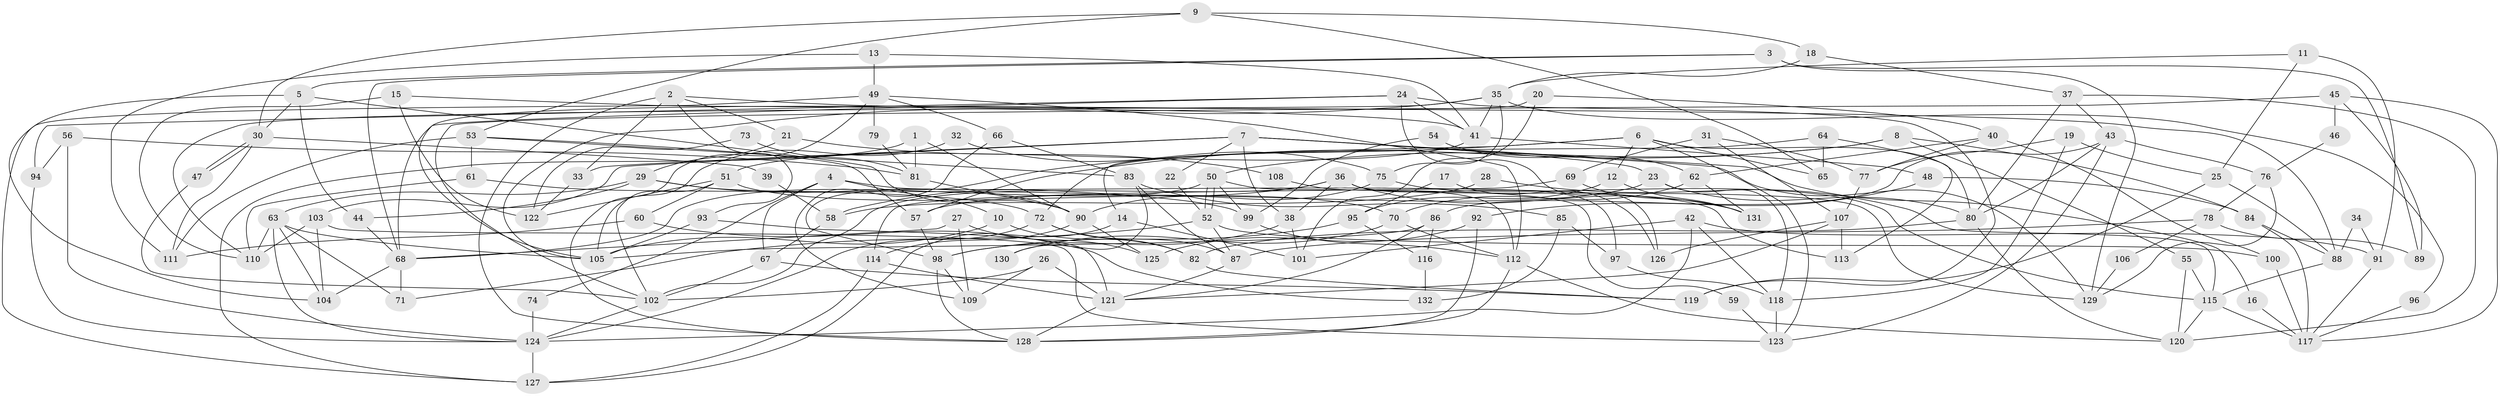 // coarse degree distribution, {5: 0.1511627906976744, 4: 0.23255813953488372, 8: 0.08139534883720931, 7: 0.09302325581395349, 3: 0.18604651162790697, 2: 0.09302325581395349, 6: 0.10465116279069768, 10: 0.023255813953488372, 9: 0.03488372093023256}
// Generated by graph-tools (version 1.1) at 2025/52/02/27/25 19:52:09]
// undirected, 132 vertices, 264 edges
graph export_dot {
graph [start="1"]
  node [color=gray90,style=filled];
  1;
  2;
  3;
  4;
  5;
  6;
  7;
  8;
  9;
  10;
  11;
  12;
  13;
  14;
  15;
  16;
  17;
  18;
  19;
  20;
  21;
  22;
  23;
  24;
  25;
  26;
  27;
  28;
  29;
  30;
  31;
  32;
  33;
  34;
  35;
  36;
  37;
  38;
  39;
  40;
  41;
  42;
  43;
  44;
  45;
  46;
  47;
  48;
  49;
  50;
  51;
  52;
  53;
  54;
  55;
  56;
  57;
  58;
  59;
  60;
  61;
  62;
  63;
  64;
  65;
  66;
  67;
  68;
  69;
  70;
  71;
  72;
  73;
  74;
  75;
  76;
  77;
  78;
  79;
  80;
  81;
  82;
  83;
  84;
  85;
  86;
  87;
  88;
  89;
  90;
  91;
  92;
  93;
  94;
  95;
  96;
  97;
  98;
  99;
  100;
  101;
  102;
  103;
  104;
  105;
  106;
  107;
  108;
  109;
  110;
  111;
  112;
  113;
  114;
  115;
  116;
  117;
  118;
  119;
  120;
  121;
  122;
  123;
  124;
  125;
  126;
  127;
  128;
  129;
  130;
  131;
  132;
  1 -- 127;
  1 -- 90;
  1 -- 81;
  2 -- 88;
  2 -- 93;
  2 -- 21;
  2 -- 33;
  2 -- 128;
  3 -- 68;
  3 -- 5;
  3 -- 89;
  3 -- 129;
  4 -- 10;
  4 -- 113;
  4 -- 67;
  4 -- 74;
  5 -- 104;
  5 -- 30;
  5 -- 44;
  5 -- 90;
  6 -- 98;
  6 -- 80;
  6 -- 12;
  6 -- 14;
  6 -- 65;
  6 -- 123;
  7 -- 103;
  7 -- 23;
  7 -- 16;
  7 -- 22;
  7 -- 33;
  7 -- 38;
  7 -- 129;
  8 -- 57;
  8 -- 50;
  8 -- 55;
  8 -- 84;
  9 -- 30;
  9 -- 18;
  9 -- 53;
  9 -- 65;
  10 -- 105;
  10 -- 82;
  11 -- 91;
  11 -- 35;
  11 -- 25;
  12 -- 95;
  12 -- 131;
  13 -- 41;
  13 -- 49;
  13 -- 111;
  14 -- 127;
  14 -- 101;
  15 -- 110;
  15 -- 41;
  15 -- 122;
  16 -- 117;
  17 -- 126;
  17 -- 95;
  18 -- 35;
  18 -- 37;
  19 -- 118;
  19 -- 25;
  19 -- 77;
  20 -- 68;
  20 -- 101;
  20 -- 40;
  21 -- 29;
  21 -- 108;
  22 -- 52;
  23 -- 80;
  23 -- 118;
  23 -- 57;
  24 -- 41;
  24 -- 119;
  24 -- 94;
  24 -- 105;
  24 -- 126;
  25 -- 119;
  25 -- 88;
  26 -- 102;
  26 -- 109;
  26 -- 121;
  27 -- 68;
  27 -- 125;
  27 -- 109;
  28 -- 115;
  28 -- 58;
  29 -- 44;
  29 -- 90;
  29 -- 63;
  29 -- 99;
  30 -- 47;
  30 -- 47;
  30 -- 111;
  30 -- 39;
  31 -- 77;
  31 -- 69;
  31 -- 107;
  32 -- 105;
  32 -- 75;
  33 -- 122;
  34 -- 88;
  34 -- 91;
  35 -- 105;
  35 -- 110;
  35 -- 41;
  35 -- 75;
  35 -- 96;
  36 -- 102;
  36 -- 129;
  36 -- 38;
  36 -- 58;
  36 -- 97;
  36 -- 131;
  37 -- 120;
  37 -- 43;
  37 -- 80;
  38 -- 98;
  38 -- 101;
  39 -- 58;
  40 -- 77;
  40 -- 62;
  40 -- 100;
  41 -- 51;
  41 -- 48;
  42 -- 101;
  42 -- 124;
  42 -- 91;
  42 -- 118;
  43 -- 86;
  43 -- 80;
  43 -- 76;
  43 -- 123;
  44 -- 68;
  45 -- 117;
  45 -- 89;
  45 -- 46;
  45 -- 102;
  46 -- 76;
  47 -- 102;
  48 -- 84;
  48 -- 92;
  49 -- 66;
  49 -- 128;
  49 -- 79;
  49 -- 112;
  49 -- 127;
  50 -- 52;
  50 -- 52;
  50 -- 99;
  50 -- 59;
  50 -- 68;
  51 -- 70;
  51 -- 122;
  51 -- 60;
  51 -- 102;
  52 -- 87;
  52 -- 71;
  52 -- 100;
  53 -- 57;
  53 -- 61;
  53 -- 83;
  53 -- 111;
  54 -- 62;
  54 -- 99;
  55 -- 115;
  55 -- 120;
  56 -- 81;
  56 -- 124;
  56 -- 94;
  57 -- 98;
  58 -- 67;
  59 -- 123;
  60 -- 111;
  60 -- 132;
  61 -- 110;
  61 -- 72;
  62 -- 131;
  62 -- 70;
  63 -- 124;
  63 -- 71;
  63 -- 104;
  63 -- 105;
  63 -- 110;
  64 -- 72;
  64 -- 65;
  64 -- 113;
  66 -- 83;
  66 -- 109;
  67 -- 102;
  67 -- 119;
  68 -- 71;
  68 -- 104;
  69 -- 131;
  69 -- 114;
  70 -- 112;
  70 -- 130;
  72 -- 124;
  72 -- 82;
  72 -- 87;
  73 -- 81;
  73 -- 122;
  74 -- 124;
  75 -- 115;
  75 -- 90;
  76 -- 129;
  76 -- 78;
  77 -- 107;
  78 -- 87;
  78 -- 89;
  78 -- 106;
  79 -- 81;
  80 -- 120;
  80 -- 82;
  81 -- 90;
  82 -- 119;
  83 -- 87;
  83 -- 85;
  83 -- 130;
  84 -- 88;
  84 -- 117;
  85 -- 97;
  85 -- 132;
  86 -- 121;
  86 -- 105;
  86 -- 116;
  87 -- 121;
  88 -- 115;
  90 -- 114;
  90 -- 125;
  91 -- 117;
  92 -- 128;
  92 -- 125;
  93 -- 105;
  93 -- 121;
  94 -- 124;
  95 -- 98;
  95 -- 116;
  96 -- 117;
  97 -- 118;
  98 -- 128;
  98 -- 109;
  99 -- 112;
  100 -- 117;
  102 -- 124;
  103 -- 104;
  103 -- 123;
  103 -- 110;
  106 -- 129;
  107 -- 121;
  107 -- 113;
  107 -- 126;
  108 -- 112;
  112 -- 128;
  112 -- 120;
  114 -- 127;
  114 -- 121;
  115 -- 120;
  115 -- 117;
  116 -- 132;
  118 -- 123;
  121 -- 128;
  124 -- 127;
}
